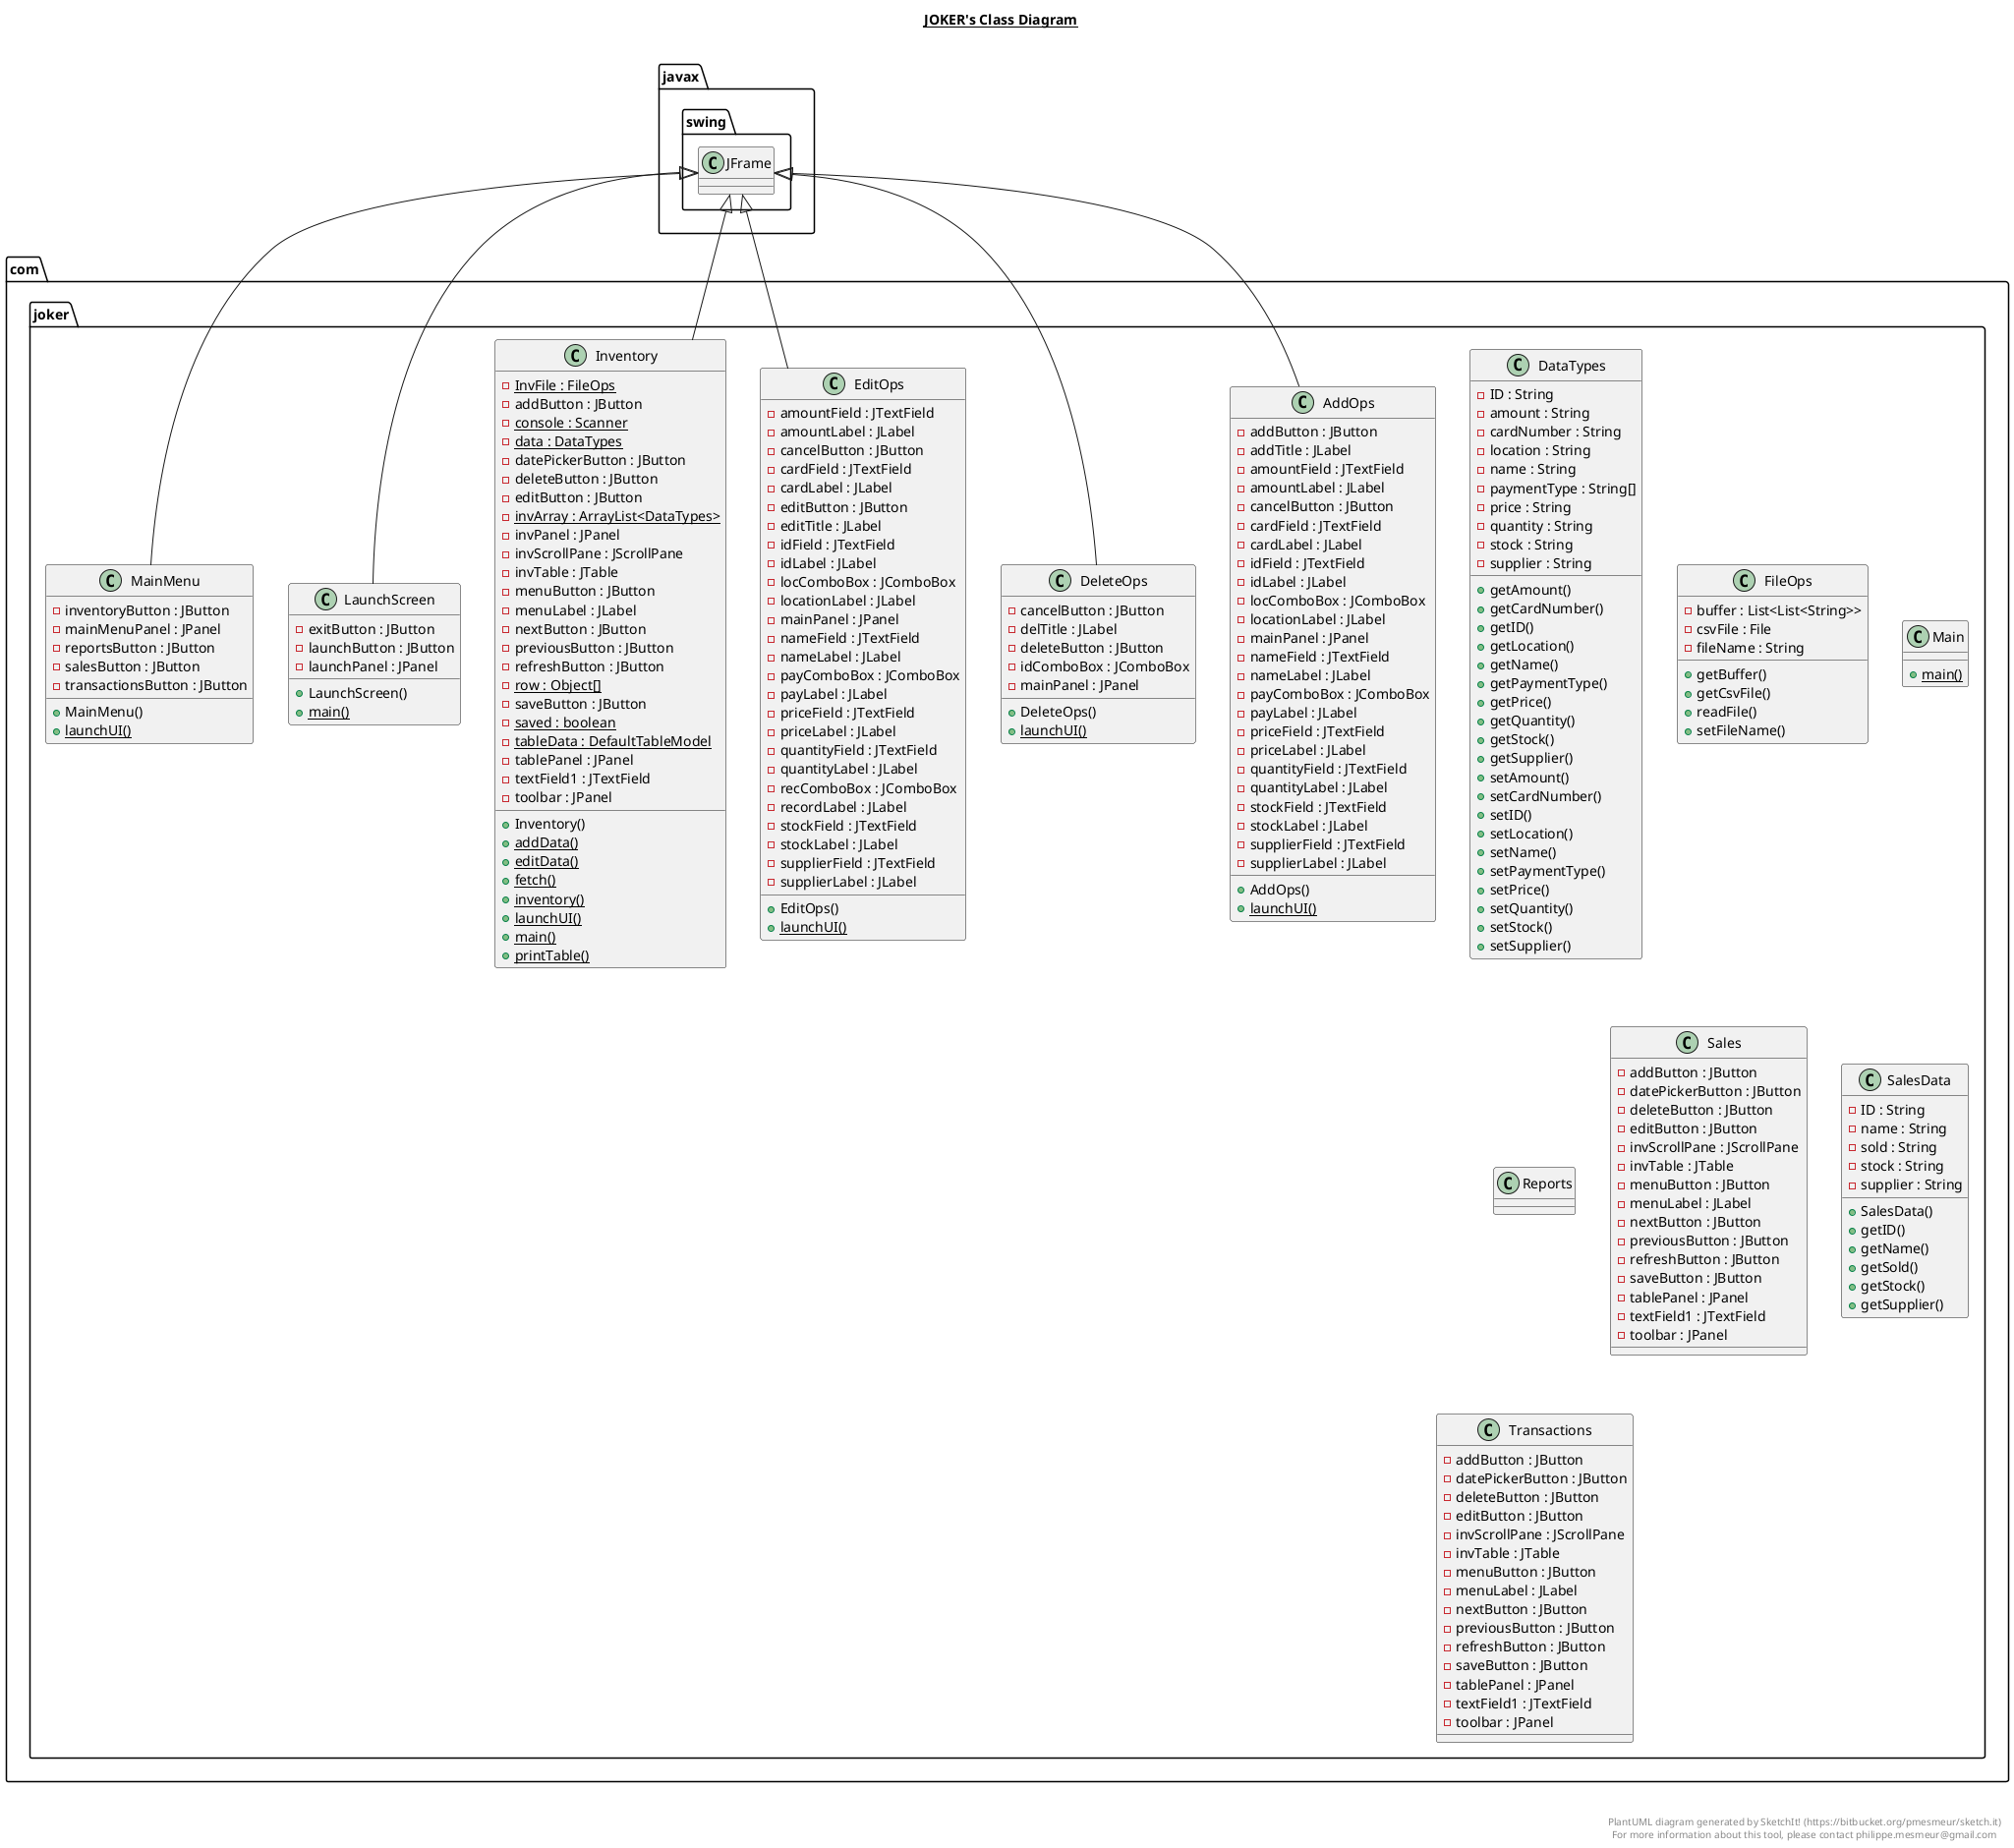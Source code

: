 @startuml

title __JOKER's Class Diagram__\n

  namespace com.joker {
    class com.joker.AddOps {
        - addButton : JButton
        - addTitle : JLabel
        - amountField : JTextField
        - amountLabel : JLabel
        - cancelButton : JButton
        - cardField : JTextField
        - cardLabel : JLabel
        - idField : JTextField
        - idLabel : JLabel
        - locComboBox : JComboBox
        - locationLabel : JLabel
        - mainPanel : JPanel
        - nameField : JTextField
        - nameLabel : JLabel
        - payComboBox : JComboBox
        - payLabel : JLabel
        - priceField : JTextField
        - priceLabel : JLabel
        - quantityField : JTextField
        - quantityLabel : JLabel
        - stockField : JTextField
        - stockLabel : JLabel
        - supplierField : JTextField
        - supplierLabel : JLabel
        + AddOps()
        {static} + launchUI()
    }
  }
  

  namespace com.joker {
    class com.joker.DataTypes {
        - ID : String
        - amount : String
        - cardNumber : String
        - location : String
        - name : String
        - paymentType : String[]
        - price : String
        - quantity : String
        - stock : String
        - supplier : String
        + getAmount()
        + getCardNumber()
        + getID()
        + getLocation()
        + getName()
        + getPaymentType()
        + getPrice()
        + getQuantity()
        + getStock()
        + getSupplier()
        + setAmount()
        + setCardNumber()
        + setID()
        + setLocation()
        + setName()
        + setPaymentType()
        + setPrice()
        + setQuantity()
        + setStock()
        + setSupplier()
    }
  }
  

  namespace com.joker {
    class com.joker.DeleteOps {
        - cancelButton : JButton
        - delTitle : JLabel
        - deleteButton : JButton
        - idComboBox : JComboBox
        - mainPanel : JPanel
        + DeleteOps()
        {static} + launchUI()
    }
  }
  

  namespace com.joker {
    class com.joker.EditOps {
        - amountField : JTextField
        - amountLabel : JLabel
        - cancelButton : JButton
        - cardField : JTextField
        - cardLabel : JLabel
        - editButton : JButton
        - editTitle : JLabel
        - idField : JTextField
        - idLabel : JLabel
        - locComboBox : JComboBox
        - locationLabel : JLabel
        - mainPanel : JPanel
        - nameField : JTextField
        - nameLabel : JLabel
        - payComboBox : JComboBox
        - payLabel : JLabel
        - priceField : JTextField
        - priceLabel : JLabel
        - quantityField : JTextField
        - quantityLabel : JLabel
        - recComboBox : JComboBox
        - recordLabel : JLabel
        - stockField : JTextField
        - stockLabel : JLabel
        - supplierField : JTextField
        - supplierLabel : JLabel
        + EditOps()
        {static} + launchUI()
    }
  }
  

  namespace com.joker {
    class com.joker.FileOps {
        - buffer : List<List<String>>
        - csvFile : File
        - fileName : String
        + getBuffer()
        + getCsvFile()
        + readFile()
        + setFileName()
    }
  }
  

  namespace com.joker {
    class com.joker.Inventory {
        {static} - InvFile : FileOps
        - addButton : JButton
        {static} - console : Scanner
        {static} - data : DataTypes
        - datePickerButton : JButton
        - deleteButton : JButton
        - editButton : JButton
        {static} - invArray : ArrayList<DataTypes>
        - invPanel : JPanel
        - invScrollPane : JScrollPane
        - invTable : JTable
        - menuButton : JButton
        - menuLabel : JLabel
        - nextButton : JButton
        - previousButton : JButton
        - refreshButton : JButton
        {static} - row : Object[]
        - saveButton : JButton
        {static} - saved : boolean
        {static} - tableData : DefaultTableModel
        - tablePanel : JPanel
        - textField1 : JTextField
        - toolbar : JPanel
        + Inventory()
        {static} + addData()
        {static} + editData()
        {static} + fetch()
        {static} + inventory()
        {static} + launchUI()
        {static} + main()
        {static} + printTable()
    }
  }
  

  namespace com.joker {
    class com.joker.LaunchScreen {
        - exitButton : JButton
        - launchButton : JButton
        - launchPanel : JPanel
        + LaunchScreen()
        {static} + main()
    }
  }
  

  namespace com.joker {
    class com.joker.Main {
        {static} + main()
    }
  }
  

  namespace com.joker {
    class com.joker.MainMenu {
        - inventoryButton : JButton
        - mainMenuPanel : JPanel
        - reportsButton : JButton
        - salesButton : JButton
        - transactionsButton : JButton
        + MainMenu()
        {static} + launchUI()
    }
  }
  

  namespace com.joker {
    class com.joker.Reports {
    }
  }
  

  namespace com.joker {
    class com.joker.Sales {
        - addButton : JButton
        - datePickerButton : JButton
        - deleteButton : JButton
        - editButton : JButton
        - invScrollPane : JScrollPane
        - invTable : JTable
        - menuButton : JButton
        - menuLabel : JLabel
        - nextButton : JButton
        - previousButton : JButton
        - refreshButton : JButton
        - saveButton : JButton
        - tablePanel : JPanel
        - textField1 : JTextField
        - toolbar : JPanel
    }
  }
  

  namespace com.joker {
    class com.joker.SalesData {
        - ID : String
        - name : String
        - sold : String
        - stock : String
        - supplier : String
        + SalesData()
        + getID()
        + getName()
        + getSold()
        + getStock()
        + getSupplier()
    }
  }
  

  namespace com.joker {
    class com.joker.Transactions {
        - addButton : JButton
        - datePickerButton : JButton
        - deleteButton : JButton
        - editButton : JButton
        - invScrollPane : JScrollPane
        - invTable : JTable
        - menuButton : JButton
        - menuLabel : JLabel
        - nextButton : JButton
        - previousButton : JButton
        - refreshButton : JButton
        - saveButton : JButton
        - tablePanel : JPanel
        - textField1 : JTextField
        - toolbar : JPanel
    }
  }
  

  com.joker.AddOps -up-|> javax.swing.JFrame
  com.joker.DeleteOps -up-|> javax.swing.JFrame
  com.joker.EditOps -up-|> javax.swing.JFrame
  com.joker.Inventory -up-|> javax.swing.JFrame
  com.joker.LaunchScreen -up-|> javax.swing.JFrame
  com.joker.MainMenu -up-|> javax.swing.JFrame


right footer


PlantUML diagram generated by SketchIt! (https://bitbucket.org/pmesmeur/sketch.it)
For more information about this tool, please contact philippe.mesmeur@gmail.com
endfooter

@enduml
